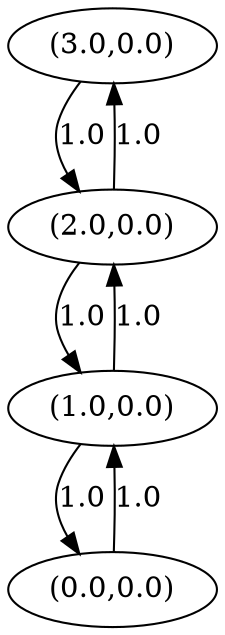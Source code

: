 digraph genegraph {
node0[pos="1.0,0.0", label="(3.0,0.0)", pin=true]
node1[pos="0.6666666666666666,0.0", label="(2.0,0.0)", pin=true]
node2[pos="0.3333333333333333,0.0", label="(1.0,0.0)", pin=true]
node3[pos="0.0,0.0", label="(0.0,0.0)", pin=true]
node3 -> node2[label="1.0"]
node2 -> node1[label="1.0"]
node2 -> node3[label="1.0"]
node1 -> node0[label="1.0"]
node1 -> node2[label="1.0"]
node0 -> node1[label="1.0"]
}